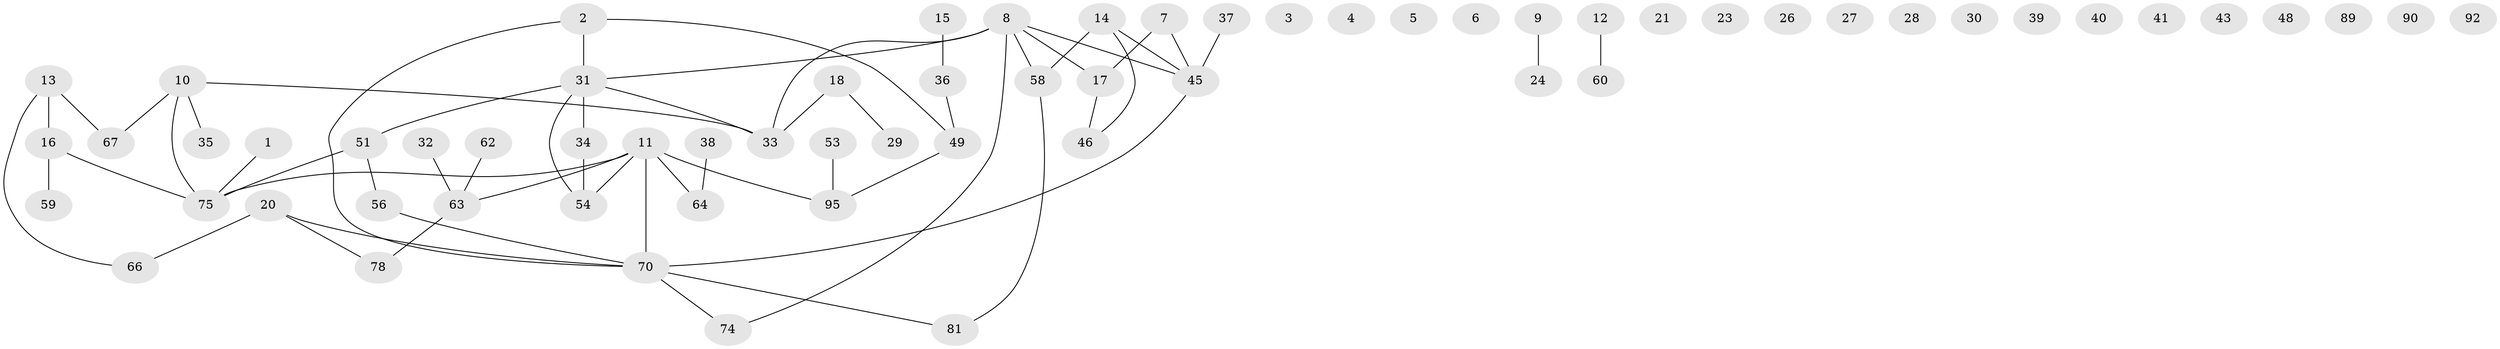 // original degree distribution, {1: 0.22916666666666666, 3: 0.15625, 0: 0.16666666666666666, 2: 0.3125, 4: 0.10416666666666667, 5: 0.03125}
// Generated by graph-tools (version 1.1) at 2025/41/03/06/25 10:41:21]
// undirected, 64 vertices, 59 edges
graph export_dot {
graph [start="1"]
  node [color=gray90,style=filled];
  1 [super="+93"];
  2;
  3;
  4 [super="+80"];
  5;
  6;
  7 [super="+72"];
  8 [super="+96"];
  9 [super="+88"];
  10 [super="+47"];
  11 [super="+25"];
  12 [super="+77"];
  13 [super="+61"];
  14 [super="+76"];
  15 [super="+44"];
  16 [super="+42"];
  17 [super="+22"];
  18 [super="+19"];
  20 [super="+50"];
  21;
  23;
  24 [super="+73"];
  26;
  27;
  28;
  29 [super="+52"];
  30 [super="+84"];
  31 [super="+65"];
  32;
  33;
  34;
  35;
  36 [super="+91"];
  37 [super="+87"];
  38;
  39;
  40;
  41;
  43;
  45 [super="+55"];
  46;
  48;
  49 [super="+69"];
  51 [super="+68"];
  53;
  54 [super="+82"];
  56 [super="+57"];
  58;
  59;
  60 [super="+79"];
  62 [super="+71"];
  63 [super="+83"];
  64;
  66;
  67;
  70 [super="+86"];
  74;
  75 [super="+94"];
  78 [super="+85"];
  81;
  89;
  90;
  92;
  95;
  1 -- 75;
  2 -- 70;
  2 -- 31;
  2 -- 49;
  7 -- 17;
  7 -- 45;
  8 -- 31;
  8 -- 58;
  8 -- 74;
  8 -- 17;
  8 -- 33;
  8 -- 45;
  9 -- 24;
  10 -- 35;
  10 -- 75;
  10 -- 33;
  10 -- 67;
  11 -- 64;
  11 -- 95;
  11 -- 63;
  11 -- 54;
  11 -- 75;
  11 -- 70;
  12 -- 60;
  13 -- 66;
  13 -- 67;
  13 -- 16;
  14 -- 45;
  14 -- 46;
  14 -- 58;
  15 -- 36;
  16 -- 75;
  16 -- 59;
  17 -- 46;
  18 -- 33;
  18 -- 29;
  20 -- 66;
  20 -- 70;
  20 -- 78;
  31 -- 34;
  31 -- 33;
  31 -- 51;
  31 -- 54;
  32 -- 63;
  34 -- 54;
  36 -- 49;
  37 -- 45;
  38 -- 64;
  45 -- 70;
  49 -- 95;
  51 -- 56;
  51 -- 75;
  53 -- 95;
  56 -- 70;
  58 -- 81;
  62 -- 63;
  63 -- 78;
  70 -- 74;
  70 -- 81;
}
